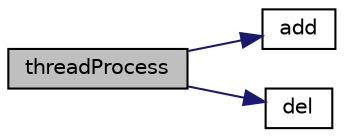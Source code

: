 digraph "threadProcess"
{
 // LATEX_PDF_SIZE
  edge [fontname="Helvetica",fontsize="10",labelfontname="Helvetica",labelfontsize="10"];
  node [fontname="Helvetica",fontsize="10",shape=record];
  rankdir="LR";
  Node1 [label="threadProcess",height=0.2,width=0.4,color="black", fillcolor="grey75", style="filled", fontcolor="black",tooltip=" "];
  Node1 -> Node2 [color="midnightblue",fontsize="10",style="solid",fontname="Helvetica"];
  Node2 [label="add",height=0.2,width=0.4,color="black", fillcolor="white", style="filled",URL="$srvcxnmanager_8c.html#a6c4de6797bf83a34c97f8f5716832101",tooltip=" "];
  Node1 -> Node3 [color="midnightblue",fontsize="10",style="solid",fontname="Helvetica"];
  Node3 [label="del",height=0.2,width=0.4,color="black", fillcolor="white", style="filled",URL="$srvcxnmanager_8c.html#aad0ff9ec9d4f8d7c12db5aabc7631aac",tooltip=" "];
}

